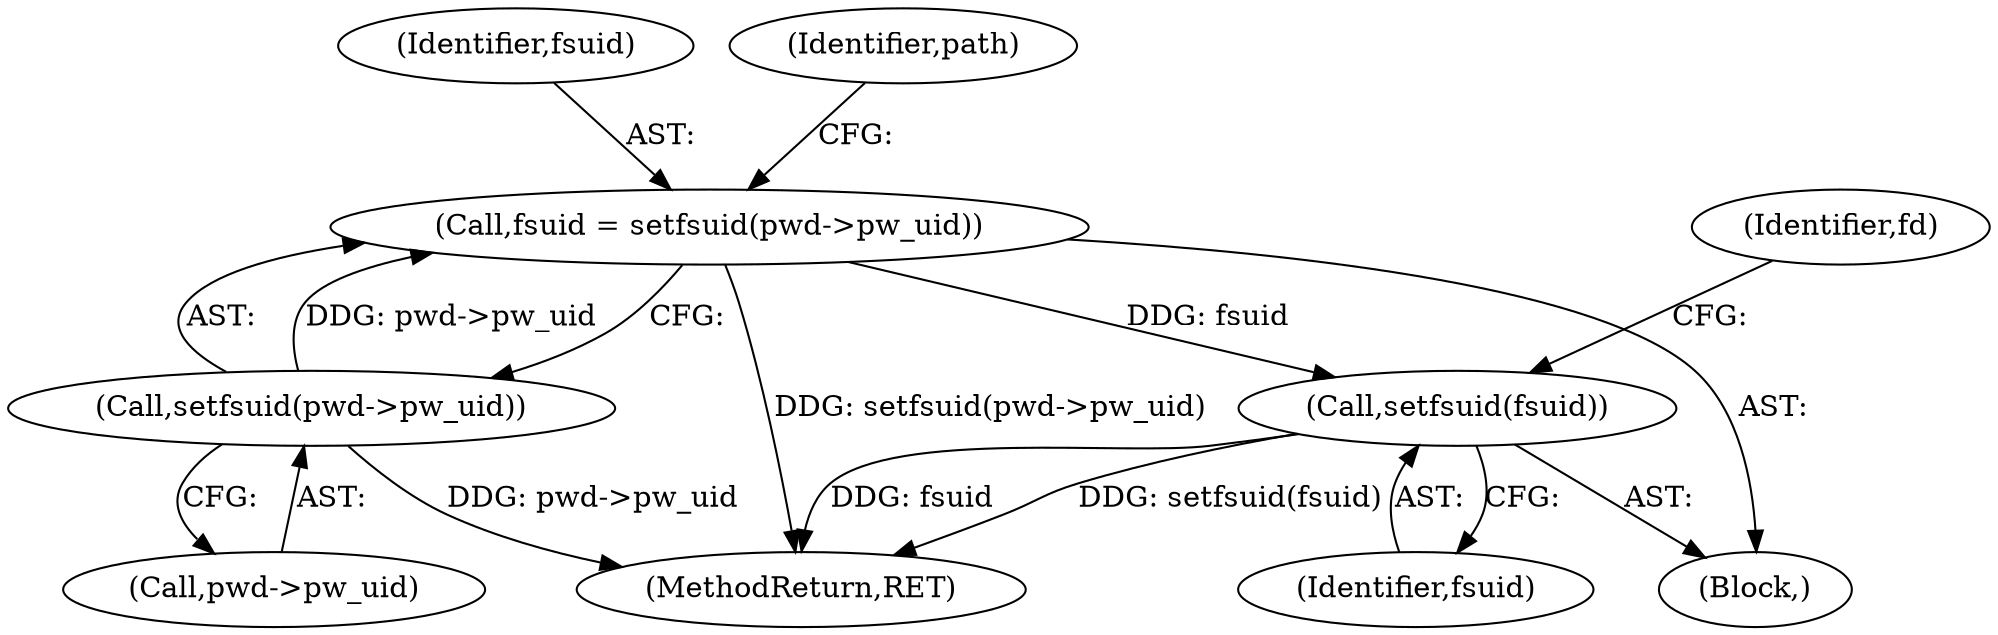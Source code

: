 digraph "1_altlinux_843807a3a90f52e7538be756616510730a24739a@del" {
"1000173" [label="(Call,fsuid = setfsuid(pwd->pw_uid))"];
"1000175" [label="(Call,setfsuid(pwd->pw_uid))"];
"1000212" [label="(Call,setfsuid(fsuid))"];
"1000173" [label="(Call,fsuid = setfsuid(pwd->pw_uid))"];
"1000363" [label="(MethodReturn,RET)"];
"1000112" [label="(Block,)"];
"1000176" [label="(Call,pwd->pw_uid)"];
"1000213" [label="(Identifier,fsuid)"];
"1000175" [label="(Call,setfsuid(pwd->pw_uid))"];
"1000212" [label="(Call,setfsuid(fsuid))"];
"1000174" [label="(Identifier,fsuid)"];
"1000182" [label="(Identifier,path)"];
"1000216" [label="(Identifier,fd)"];
"1000173" -> "1000112"  [label="AST: "];
"1000173" -> "1000175"  [label="CFG: "];
"1000174" -> "1000173"  [label="AST: "];
"1000175" -> "1000173"  [label="AST: "];
"1000182" -> "1000173"  [label="CFG: "];
"1000173" -> "1000363"  [label="DDG: setfsuid(pwd->pw_uid)"];
"1000175" -> "1000173"  [label="DDG: pwd->pw_uid"];
"1000173" -> "1000212"  [label="DDG: fsuid"];
"1000175" -> "1000176"  [label="CFG: "];
"1000176" -> "1000175"  [label="AST: "];
"1000175" -> "1000363"  [label="DDG: pwd->pw_uid"];
"1000212" -> "1000112"  [label="AST: "];
"1000212" -> "1000213"  [label="CFG: "];
"1000213" -> "1000212"  [label="AST: "];
"1000216" -> "1000212"  [label="CFG: "];
"1000212" -> "1000363"  [label="DDG: setfsuid(fsuid)"];
"1000212" -> "1000363"  [label="DDG: fsuid"];
}
